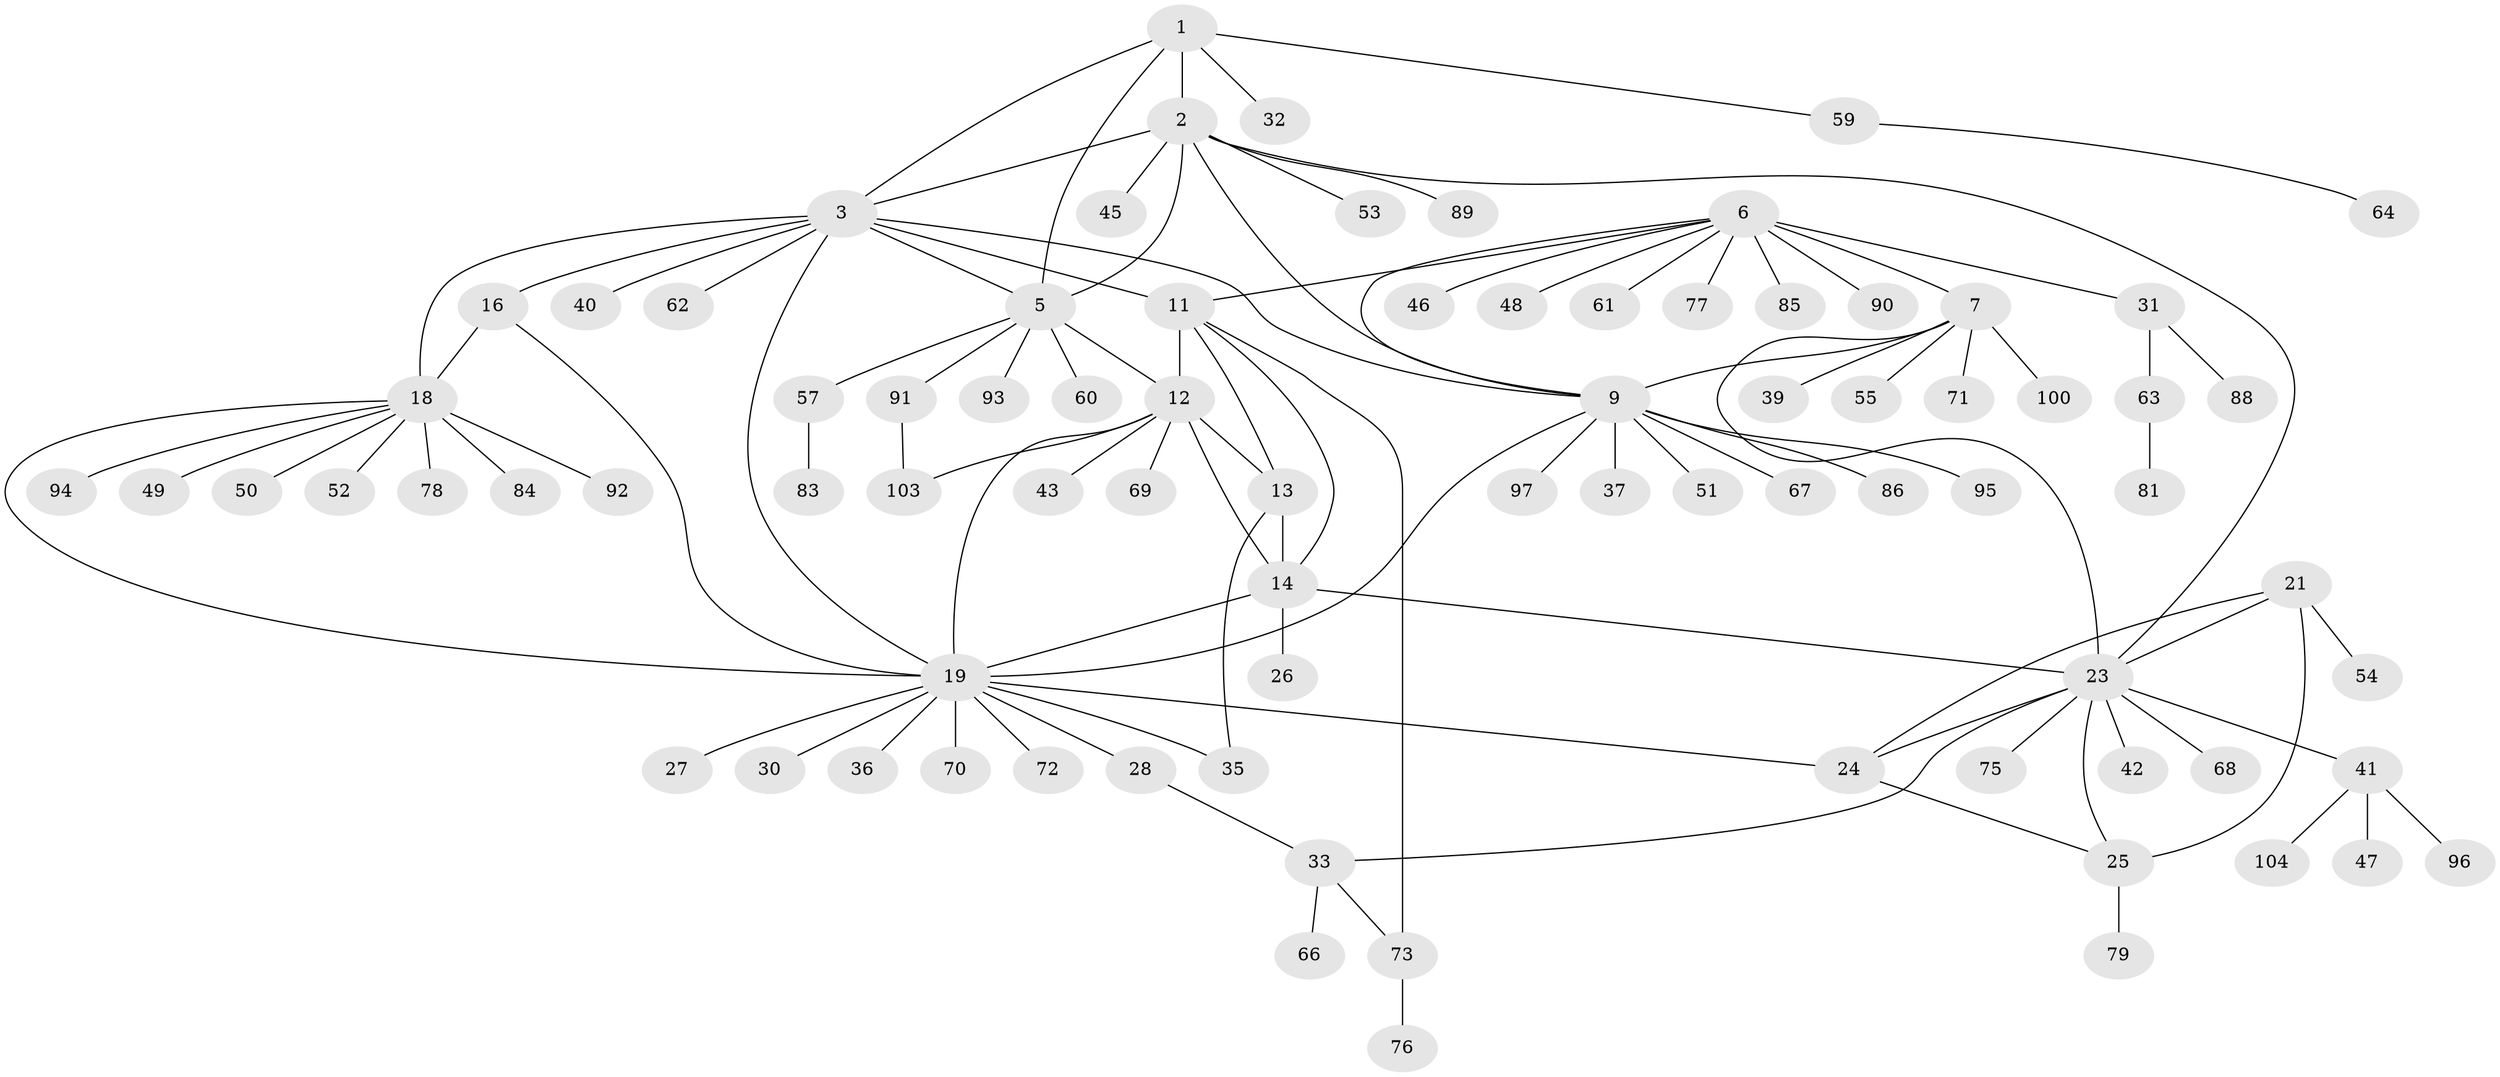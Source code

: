 // Generated by graph-tools (version 1.1) at 2025/52/02/27/25 19:52:18]
// undirected, 82 vertices, 107 edges
graph export_dot {
graph [start="1"]
  node [color=gray90,style=filled];
  1 [super="+82"];
  2 [super="+4"];
  3 [super="+17"];
  5 [super="+44"];
  6 [super="+10"];
  7 [super="+8"];
  9 [super="+101"];
  11 [super="+34"];
  12 [super="+15"];
  13 [super="+56"];
  14 [super="+38"];
  16 [super="+98"];
  18 [super="+20"];
  19 [super="+29"];
  21 [super="+22"];
  23 [super="+99"];
  24;
  25 [super="+87"];
  26;
  27;
  28;
  30;
  31;
  32;
  33 [super="+74"];
  35;
  36;
  37;
  39;
  40;
  41 [super="+65"];
  42;
  43;
  45;
  46;
  47;
  48;
  49;
  50;
  51;
  52;
  53;
  54;
  55;
  57 [super="+58"];
  59;
  60;
  61;
  62;
  63;
  64;
  66;
  67;
  68;
  69 [super="+102"];
  70;
  71;
  72;
  73;
  75 [super="+80"];
  76;
  77;
  78;
  79;
  81;
  83;
  84;
  85;
  86;
  88;
  89;
  90;
  91;
  92;
  93;
  94;
  95;
  96;
  97;
  100;
  103;
  104;
  1 -- 2 [weight=2];
  1 -- 3;
  1 -- 5;
  1 -- 32;
  1 -- 59;
  2 -- 3 [weight=2];
  2 -- 5 [weight=2];
  2 -- 53;
  2 -- 89;
  2 -- 23;
  2 -- 9;
  2 -- 45;
  3 -- 5;
  3 -- 40;
  3 -- 16;
  3 -- 18 [weight=2];
  3 -- 19;
  3 -- 9;
  3 -- 11;
  3 -- 62;
  5 -- 57;
  5 -- 60;
  5 -- 91;
  5 -- 93;
  5 -- 12;
  6 -- 7 [weight=4];
  6 -- 9 [weight=2];
  6 -- 31;
  6 -- 48;
  6 -- 85;
  6 -- 11;
  6 -- 77;
  6 -- 46;
  6 -- 90;
  6 -- 61;
  7 -- 9 [weight=2];
  7 -- 100;
  7 -- 23;
  7 -- 39;
  7 -- 71;
  7 -- 55;
  9 -- 37;
  9 -- 51;
  9 -- 67;
  9 -- 86;
  9 -- 95;
  9 -- 97;
  9 -- 19;
  11 -- 12 [weight=2];
  11 -- 13;
  11 -- 14;
  11 -- 73;
  12 -- 13 [weight=2];
  12 -- 14 [weight=2];
  12 -- 43;
  12 -- 19;
  12 -- 69;
  12 -- 103;
  13 -- 14;
  13 -- 35;
  14 -- 23;
  14 -- 26;
  14 -- 19;
  16 -- 18 [weight=2];
  16 -- 19;
  18 -- 19 [weight=2];
  18 -- 78;
  18 -- 94;
  18 -- 49;
  18 -- 50;
  18 -- 52;
  18 -- 84;
  18 -- 92;
  19 -- 24;
  19 -- 27;
  19 -- 28;
  19 -- 30;
  19 -- 35;
  19 -- 36;
  19 -- 70;
  19 -- 72;
  21 -- 23 [weight=2];
  21 -- 24 [weight=2];
  21 -- 25 [weight=2];
  21 -- 54;
  23 -- 24;
  23 -- 25;
  23 -- 33;
  23 -- 41;
  23 -- 42;
  23 -- 68;
  23 -- 75;
  24 -- 25;
  25 -- 79;
  28 -- 33;
  31 -- 63;
  31 -- 88;
  33 -- 66;
  33 -- 73;
  41 -- 47;
  41 -- 104;
  41 -- 96;
  57 -- 83;
  59 -- 64;
  63 -- 81;
  73 -- 76;
  91 -- 103;
}
